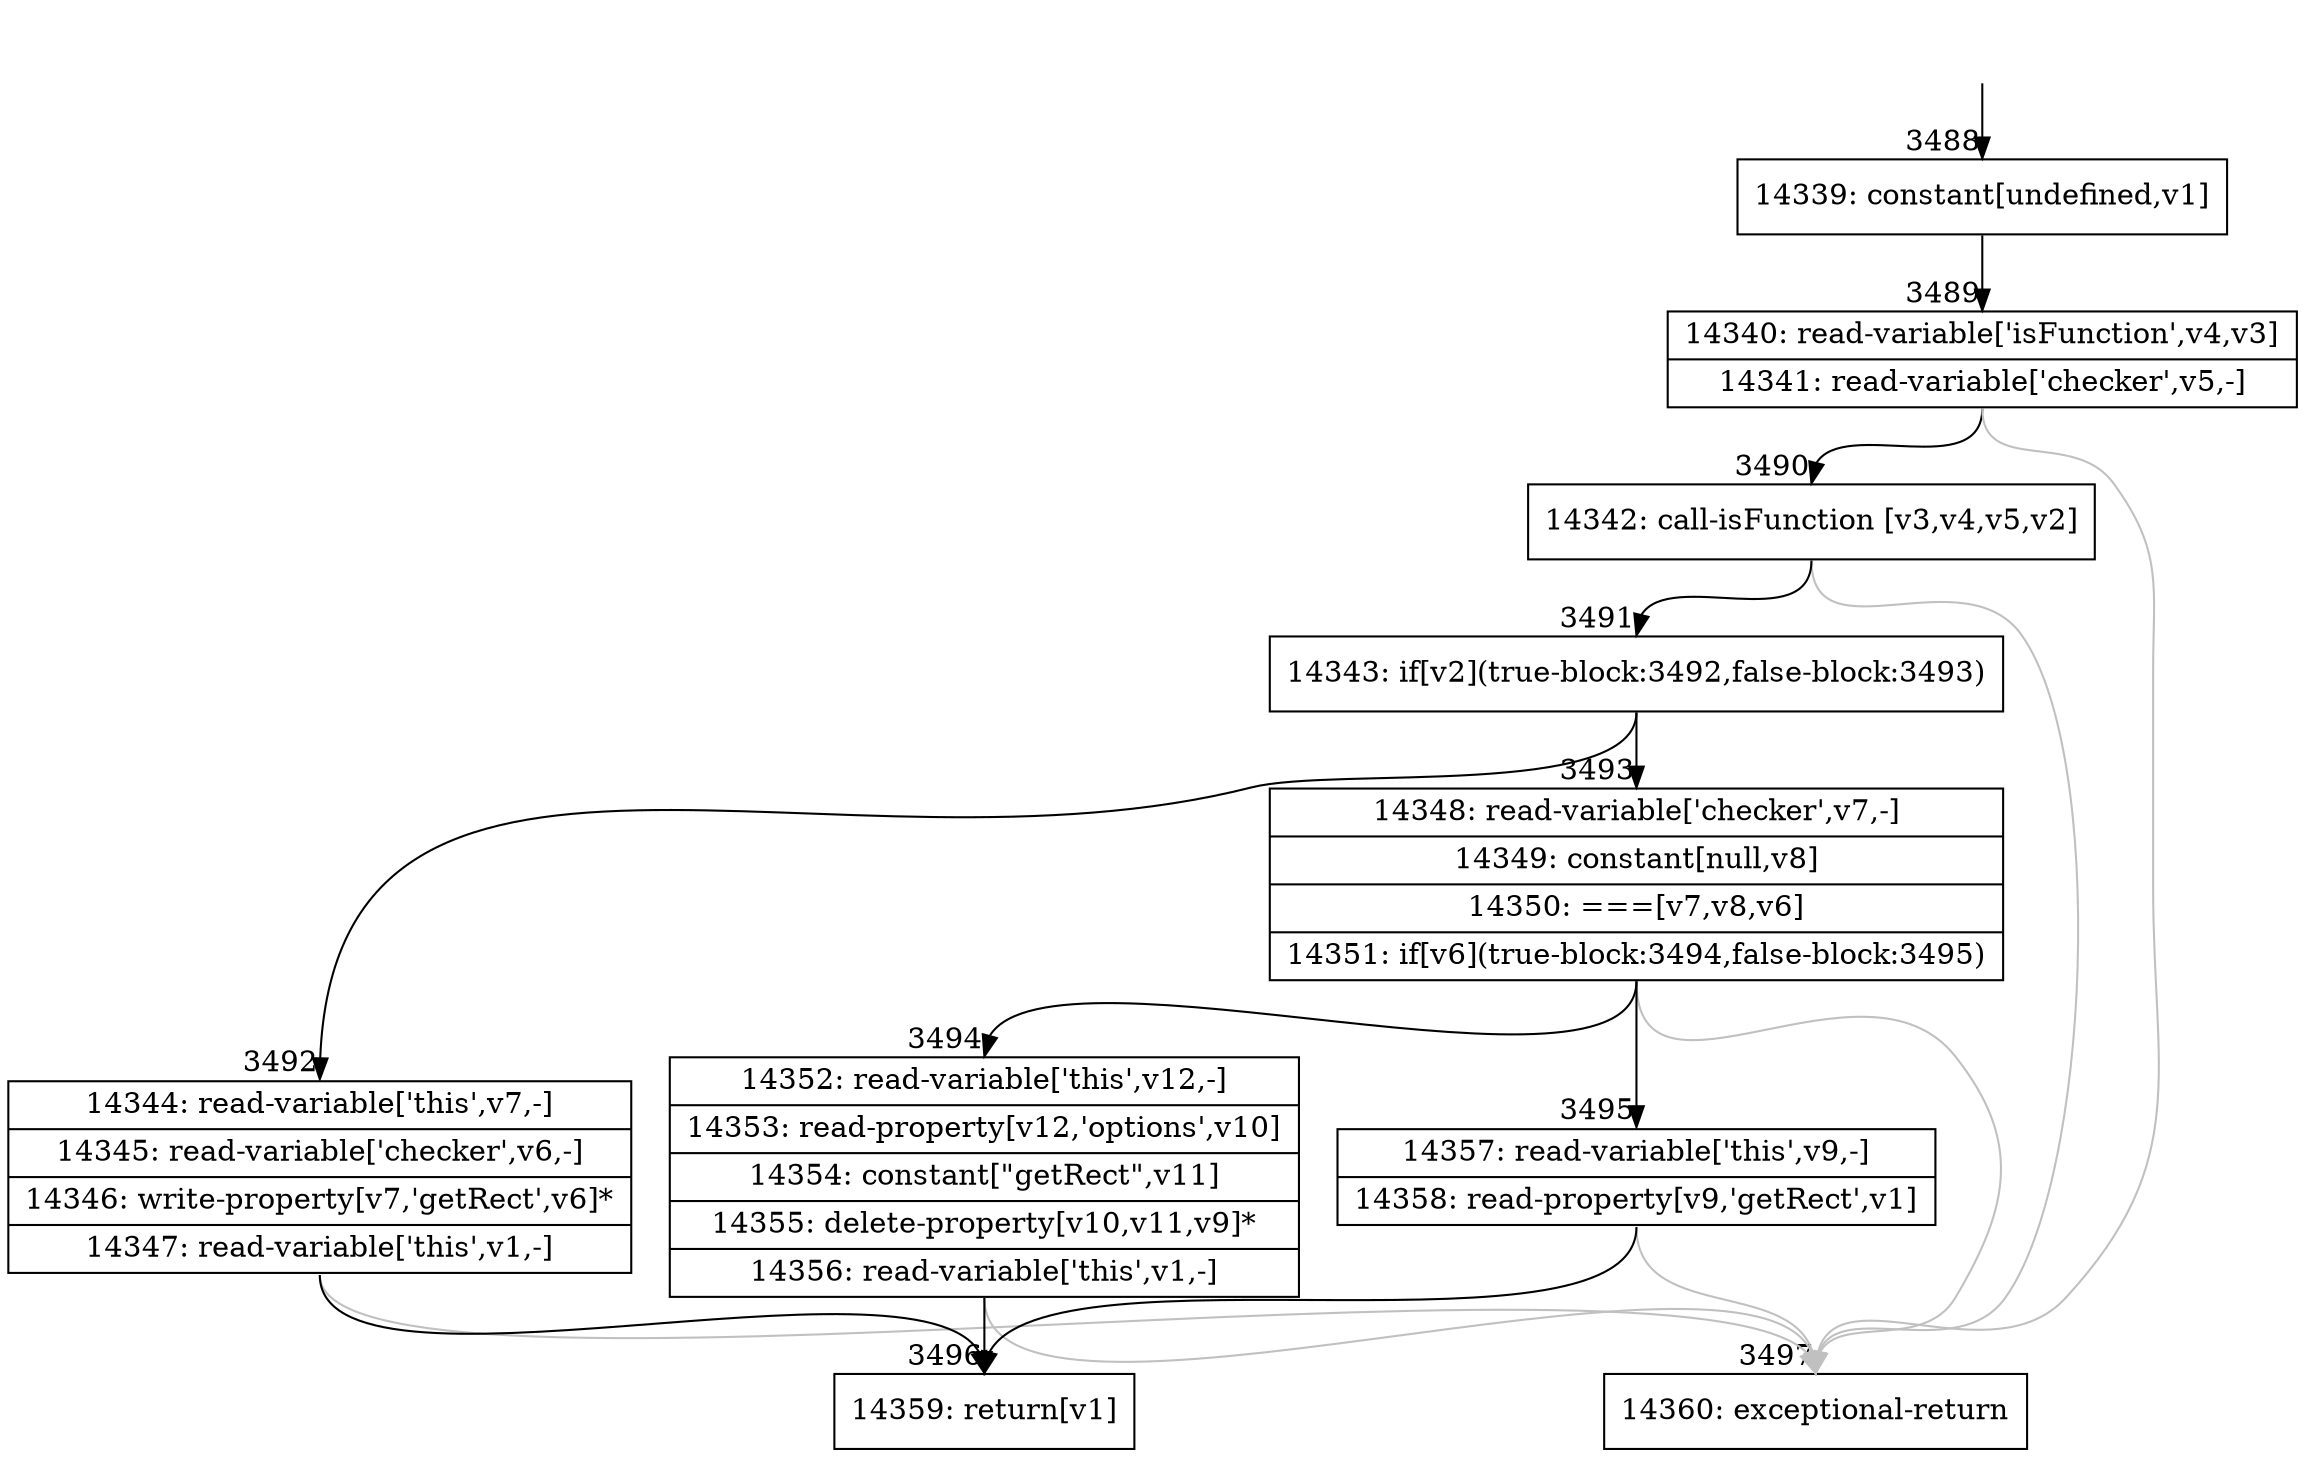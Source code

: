 digraph {
rankdir="TD"
BB_entry147[shape=none,label=""];
BB_entry147 -> BB3488 [tailport=s, headport=n, headlabel="    3488"]
BB3488 [shape=record label="{14339: constant[undefined,v1]}" ] 
BB3488 -> BB3489 [tailport=s, headport=n, headlabel="      3489"]
BB3489 [shape=record label="{14340: read-variable['isFunction',v4,v3]|14341: read-variable['checker',v5,-]}" ] 
BB3489 -> BB3490 [tailport=s, headport=n, headlabel="      3490"]
BB3489 -> BB3497 [tailport=s, headport=n, color=gray, headlabel="      3497"]
BB3490 [shape=record label="{14342: call-isFunction [v3,v4,v5,v2]}" ] 
BB3490 -> BB3491 [tailport=s, headport=n, headlabel="      3491"]
BB3490 -> BB3497 [tailport=s, headport=n, color=gray]
BB3491 [shape=record label="{14343: if[v2](true-block:3492,false-block:3493)}" ] 
BB3491 -> BB3492 [tailport=s, headport=n, headlabel="      3492"]
BB3491 -> BB3493 [tailport=s, headport=n, headlabel="      3493"]
BB3492 [shape=record label="{14344: read-variable['this',v7,-]|14345: read-variable['checker',v6,-]|14346: write-property[v7,'getRect',v6]*|14347: read-variable['this',v1,-]}" ] 
BB3492 -> BB3496 [tailport=s, headport=n, headlabel="      3496"]
BB3492 -> BB3497 [tailport=s, headport=n, color=gray]
BB3493 [shape=record label="{14348: read-variable['checker',v7,-]|14349: constant[null,v8]|14350: ===[v7,v8,v6]|14351: if[v6](true-block:3494,false-block:3495)}" ] 
BB3493 -> BB3494 [tailport=s, headport=n, headlabel="      3494"]
BB3493 -> BB3495 [tailport=s, headport=n, headlabel="      3495"]
BB3493 -> BB3497 [tailport=s, headport=n, color=gray]
BB3494 [shape=record label="{14352: read-variable['this',v12,-]|14353: read-property[v12,'options',v10]|14354: constant[\"getRect\",v11]|14355: delete-property[v10,v11,v9]*|14356: read-variable['this',v1,-]}" ] 
BB3494 -> BB3496 [tailport=s, headport=n]
BB3494 -> BB3497 [tailport=s, headport=n, color=gray]
BB3495 [shape=record label="{14357: read-variable['this',v9,-]|14358: read-property[v9,'getRect',v1]}" ] 
BB3495 -> BB3496 [tailport=s, headport=n]
BB3495 -> BB3497 [tailport=s, headport=n, color=gray]
BB3496 [shape=record label="{14359: return[v1]}" ] 
BB3497 [shape=record label="{14360: exceptional-return}" ] 
//#$~ 4615
}
